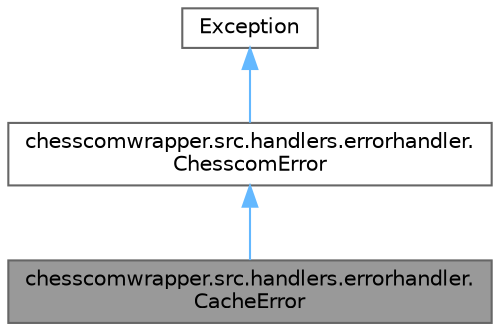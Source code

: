 digraph "chesscomwrapper.src.handlers.errorhandler.CacheError"
{
 // LATEX_PDF_SIZE
  bgcolor="transparent";
  edge [fontname=Helvetica,fontsize=10,labelfontname=Helvetica,labelfontsize=10];
  node [fontname=Helvetica,fontsize=10,shape=box,height=0.2,width=0.4];
  Node1 [label="chesscomwrapper.src.handlers.errorhandler.\lCacheError",height=0.2,width=0.4,color="gray40", fillcolor="grey60", style="filled", fontcolor="black",tooltip="Raised when the cache is not available."];
  Node2 -> Node1 [dir="back",color="steelblue1",style="solid"];
  Node2 [label="chesscomwrapper.src.handlers.errorhandler.\lChesscomError",height=0.2,width=0.4,color="gray40", fillcolor="white", style="filled",URL="$classchesscomwrapper_1_1src_1_1handlers_1_1errorhandler_1_1_chesscom_error.html",tooltip="Base class for other exceptions."];
  Node3 -> Node2 [dir="back",color="steelblue1",style="solid"];
  Node3 [label="Exception",height=0.2,width=0.4,color="gray40", fillcolor="white", style="filled",tooltip=" "];
}
